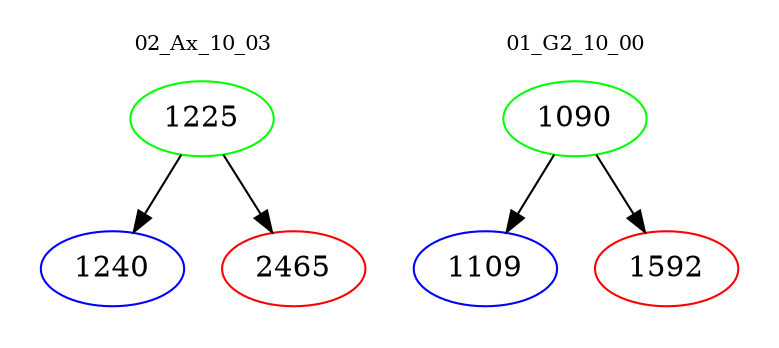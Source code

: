 digraph{
subgraph cluster_0 {
color = white
label = "02_Ax_10_03";
fontsize=10;
T0_1225 [label="1225", color="green"]
T0_1225 -> T0_1240 [color="black"]
T0_1240 [label="1240", color="blue"]
T0_1225 -> T0_2465 [color="black"]
T0_2465 [label="2465", color="red"]
}
subgraph cluster_1 {
color = white
label = "01_G2_10_00";
fontsize=10;
T1_1090 [label="1090", color="green"]
T1_1090 -> T1_1109 [color="black"]
T1_1109 [label="1109", color="blue"]
T1_1090 -> T1_1592 [color="black"]
T1_1592 [label="1592", color="red"]
}
}
